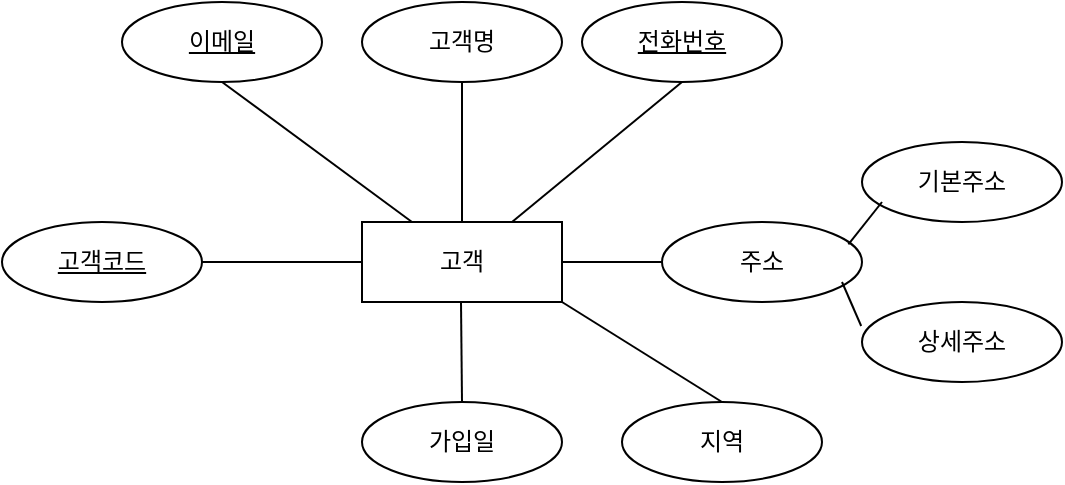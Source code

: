 <mxfile version="23.1.2" type="github">
  <diagram name="페이지-1" id="4WDvy_vBwnn8ftGYzNFp">
    <mxGraphModel dx="1050" dy="530" grid="1" gridSize="10" guides="1" tooltips="1" connect="1" arrows="1" fold="1" page="1" pageScale="1" pageWidth="827" pageHeight="1169" math="0" shadow="0">
      <root>
        <mxCell id="0" />
        <mxCell id="1" parent="0" />
        <mxCell id="g5yj6KGp4iqexaat4kKn-1" value="고객" style="whiteSpace=wrap;html=1;align=center;" vertex="1" parent="1">
          <mxGeometry x="390" y="230" width="100" height="40" as="geometry" />
        </mxCell>
        <mxCell id="g5yj6KGp4iqexaat4kKn-2" value="고객명" style="ellipse;whiteSpace=wrap;html=1;align=center;" vertex="1" parent="1">
          <mxGeometry x="390" y="120" width="100" height="40" as="geometry" />
        </mxCell>
        <mxCell id="g5yj6KGp4iqexaat4kKn-4" value="" style="endArrow=none;html=1;rounded=0;entryX=0.5;entryY=0;entryDx=0;entryDy=0;" edge="1" parent="1" target="g5yj6KGp4iqexaat4kKn-1">
          <mxGeometry relative="1" as="geometry">
            <mxPoint x="440" y="160" as="sourcePoint" />
            <mxPoint x="600" y="160" as="targetPoint" />
          </mxGeometry>
        </mxCell>
        <mxCell id="g5yj6KGp4iqexaat4kKn-5" value="&lt;u&gt;전화번호&lt;/u&gt;" style="ellipse;whiteSpace=wrap;html=1;align=center;" vertex="1" parent="1">
          <mxGeometry x="500" y="120" width="100" height="40" as="geometry" />
        </mxCell>
        <mxCell id="g5yj6KGp4iqexaat4kKn-6" value="" style="endArrow=none;html=1;rounded=0;entryX=0.75;entryY=0;entryDx=0;entryDy=0;" edge="1" parent="1" target="g5yj6KGp4iqexaat4kKn-1">
          <mxGeometry relative="1" as="geometry">
            <mxPoint x="550" y="160" as="sourcePoint" />
            <mxPoint x="550" y="230" as="targetPoint" />
          </mxGeometry>
        </mxCell>
        <mxCell id="g5yj6KGp4iqexaat4kKn-7" value="&lt;u&gt;이메일&lt;/u&gt;" style="ellipse;whiteSpace=wrap;html=1;align=center;" vertex="1" parent="1">
          <mxGeometry x="270" y="120" width="100" height="40" as="geometry" />
        </mxCell>
        <mxCell id="g5yj6KGp4iqexaat4kKn-8" value="" style="endArrow=none;html=1;rounded=0;entryX=0.25;entryY=0;entryDx=0;entryDy=0;" edge="1" parent="1" target="g5yj6KGp4iqexaat4kKn-1">
          <mxGeometry relative="1" as="geometry">
            <mxPoint x="320" y="160" as="sourcePoint" />
            <mxPoint x="320" y="230" as="targetPoint" />
          </mxGeometry>
        </mxCell>
        <mxCell id="g5yj6KGp4iqexaat4kKn-9" value="&lt;u&gt;고객코드&lt;/u&gt;" style="ellipse;whiteSpace=wrap;html=1;align=center;" vertex="1" parent="1">
          <mxGeometry x="210" y="230" width="100" height="40" as="geometry" />
        </mxCell>
        <mxCell id="g5yj6KGp4iqexaat4kKn-10" value="" style="endArrow=none;html=1;rounded=0;entryX=0;entryY=0.5;entryDx=0;entryDy=0;" edge="1" parent="1" target="g5yj6KGp4iqexaat4kKn-1">
          <mxGeometry relative="1" as="geometry">
            <mxPoint x="310" y="250" as="sourcePoint" />
            <mxPoint x="310" y="320" as="targetPoint" />
          </mxGeometry>
        </mxCell>
        <mxCell id="g5yj6KGp4iqexaat4kKn-11" value="주소" style="ellipse;whiteSpace=wrap;html=1;align=center;" vertex="1" parent="1">
          <mxGeometry x="540" y="230" width="100" height="40" as="geometry" />
        </mxCell>
        <mxCell id="g5yj6KGp4iqexaat4kKn-12" value="" style="endArrow=none;html=1;rounded=0;entryX=1;entryY=0.5;entryDx=0;entryDy=0;" edge="1" parent="1" target="g5yj6KGp4iqexaat4kKn-1">
          <mxGeometry relative="1" as="geometry">
            <mxPoint x="540" y="250" as="sourcePoint" />
            <mxPoint x="500" y="310" as="targetPoint" />
          </mxGeometry>
        </mxCell>
        <mxCell id="g5yj6KGp4iqexaat4kKn-17" value="기본주소" style="ellipse;whiteSpace=wrap;html=1;align=center;" vertex="1" parent="1">
          <mxGeometry x="640" y="190" width="100" height="40" as="geometry" />
        </mxCell>
        <mxCell id="g5yj6KGp4iqexaat4kKn-18" value="" style="endArrow=none;html=1;rounded=0;entryX=0.932;entryY=0.28;entryDx=0;entryDy=0;entryPerimeter=0;" edge="1" parent="1" target="g5yj6KGp4iqexaat4kKn-11">
          <mxGeometry relative="1" as="geometry">
            <mxPoint x="650" y="220" as="sourcePoint" />
            <mxPoint x="650" y="290" as="targetPoint" />
          </mxGeometry>
        </mxCell>
        <mxCell id="g5yj6KGp4iqexaat4kKn-19" value="상세주소" style="ellipse;whiteSpace=wrap;html=1;align=center;" vertex="1" parent="1">
          <mxGeometry x="640" y="270" width="100" height="40" as="geometry" />
        </mxCell>
        <mxCell id="g5yj6KGp4iqexaat4kKn-20" value="" style="endArrow=none;html=1;rounded=0;entryX=-0.004;entryY=0.3;entryDx=0;entryDy=0;entryPerimeter=0;" edge="1" parent="1" target="g5yj6KGp4iqexaat4kKn-19">
          <mxGeometry relative="1" as="geometry">
            <mxPoint x="630" y="260" as="sourcePoint" />
            <mxPoint x="630" y="330" as="targetPoint" />
          </mxGeometry>
        </mxCell>
        <mxCell id="g5yj6KGp4iqexaat4kKn-21" value="가입일" style="ellipse;whiteSpace=wrap;html=1;align=center;" vertex="1" parent="1">
          <mxGeometry x="390" y="320" width="100" height="40" as="geometry" />
        </mxCell>
        <mxCell id="g5yj6KGp4iqexaat4kKn-22" value="" style="endArrow=none;html=1;rounded=0;" edge="1" parent="1">
          <mxGeometry relative="1" as="geometry">
            <mxPoint x="439.5" y="270" as="sourcePoint" />
            <mxPoint x="440" y="320" as="targetPoint" />
          </mxGeometry>
        </mxCell>
        <mxCell id="g5yj6KGp4iqexaat4kKn-23" value="지역" style="ellipse;whiteSpace=wrap;html=1;align=center;" vertex="1" parent="1">
          <mxGeometry x="520" y="320" width="100" height="40" as="geometry" />
        </mxCell>
        <mxCell id="g5yj6KGp4iqexaat4kKn-24" value="" style="endArrow=none;html=1;rounded=0;entryX=0.5;entryY=0;entryDx=0;entryDy=0;" edge="1" parent="1" target="g5yj6KGp4iqexaat4kKn-23">
          <mxGeometry relative="1" as="geometry">
            <mxPoint x="490" y="270" as="sourcePoint" />
            <mxPoint x="490" y="340" as="targetPoint" />
          </mxGeometry>
        </mxCell>
      </root>
    </mxGraphModel>
  </diagram>
</mxfile>
